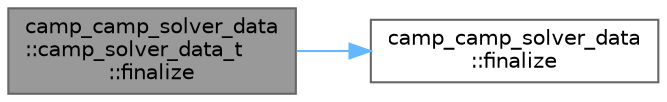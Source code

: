 digraph "camp_camp_solver_data::camp_solver_data_t::finalize"
{
 // LATEX_PDF_SIZE
  bgcolor="transparent";
  edge [fontname=Helvetica,fontsize=10,labelfontname=Helvetica,labelfontsize=10];
  node [fontname=Helvetica,fontsize=10,shape=box,height=0.2,width=0.4];
  rankdir="LR";
  Node1 [label="camp_camp_solver_data\l::camp_solver_data_t\l::finalize",height=0.2,width=0.4,color="gray40", fillcolor="grey60", style="filled", fontcolor="black",tooltip="Finalize the solver data."];
  Node1 -> Node2 [color="steelblue1",style="solid"];
  Node2 [label="camp_camp_solver_data\l::finalize",height=0.2,width=0.4,color="grey40", fillcolor="white", style="filled",URL="$namespacecamp__camp__solver__data.html#a796df1d4fec284ab15d806853e81a7a2",tooltip="Finalize the solver data."];
}
